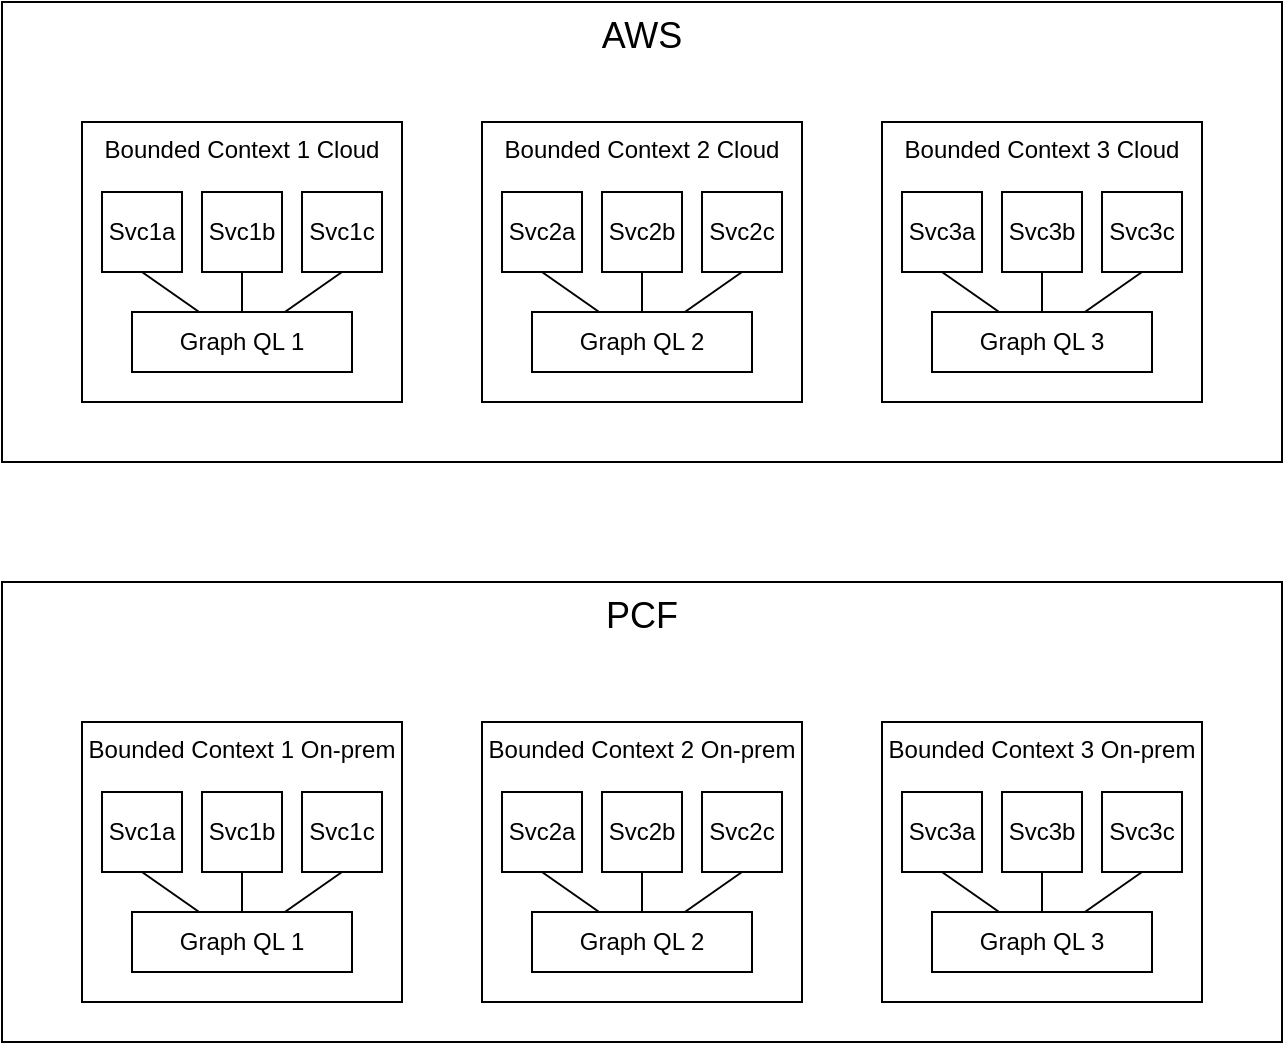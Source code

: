 <mxfile version="16.6.1" type="github"><diagram id="GpD1lW18Uth9PJgoYG_J" name="Page-1"><mxGraphModel dx="813" dy="435" grid="1" gridSize="10" guides="1" tooltips="1" connect="1" arrows="1" fold="1" page="1" pageScale="1" pageWidth="850" pageHeight="1100" math="0" shadow="0"><root><mxCell id="0"/><mxCell id="1" parent="0"/><mxCell id="sLS2jSAtp7sghTHQYRpZ-1" value="&lt;font style=&quot;font-size: 18px&quot;&gt;AWS&lt;/font&gt;" style="rounded=0;whiteSpace=wrap;html=1;verticalAlign=top;" vertex="1" parent="1"><mxGeometry x="80" y="60" width="640" height="230" as="geometry"/></mxCell><mxCell id="sLS2jSAtp7sghTHQYRpZ-3" value="" style="rounded=0;whiteSpace=wrap;html=1;" vertex="1" parent="1"><mxGeometry x="120" y="120" width="160" height="120" as="geometry"/></mxCell><mxCell id="sLS2jSAtp7sghTHQYRpZ-12" value="Svc1a" style="whiteSpace=wrap;html=1;aspect=fixed;" vertex="1" parent="1"><mxGeometry x="130" y="140" width="40" height="40" as="geometry"/></mxCell><mxCell id="sLS2jSAtp7sghTHQYRpZ-13" value="Svc1b" style="whiteSpace=wrap;html=1;aspect=fixed;" vertex="1" parent="1"><mxGeometry x="180" y="140" width="40" height="40" as="geometry"/></mxCell><mxCell id="sLS2jSAtp7sghTHQYRpZ-14" value="Svc1c" style="whiteSpace=wrap;html=1;aspect=fixed;" vertex="1" parent="1"><mxGeometry x="230" y="140" width="40" height="40" as="geometry"/></mxCell><mxCell id="sLS2jSAtp7sghTHQYRpZ-32" value="Graph QL 1" style="rounded=0;whiteSpace=wrap;html=1;" vertex="1" parent="1"><mxGeometry x="145" y="200" width="110" height="30" as="geometry"/></mxCell><mxCell id="sLS2jSAtp7sghTHQYRpZ-33" value="Bounded Context 1 Cloud" style="rounded=0;whiteSpace=wrap;html=1;verticalAlign=top;" vertex="1" parent="1"><mxGeometry x="120" y="120" width="160" height="140" as="geometry"/></mxCell><mxCell id="sLS2jSAtp7sghTHQYRpZ-34" value="Svc1a" style="whiteSpace=wrap;html=1;aspect=fixed;" vertex="1" parent="1"><mxGeometry x="130" y="155" width="40" height="40" as="geometry"/></mxCell><mxCell id="sLS2jSAtp7sghTHQYRpZ-35" value="Svc1b" style="whiteSpace=wrap;html=1;aspect=fixed;" vertex="1" parent="1"><mxGeometry x="180" y="155" width="40" height="40" as="geometry"/></mxCell><mxCell id="sLS2jSAtp7sghTHQYRpZ-36" value="Svc1c" style="whiteSpace=wrap;html=1;aspect=fixed;" vertex="1" parent="1"><mxGeometry x="230" y="155" width="40" height="40" as="geometry"/></mxCell><mxCell id="sLS2jSAtp7sghTHQYRpZ-37" value="Graph QL 1" style="rounded=0;whiteSpace=wrap;html=1;" vertex="1" parent="1"><mxGeometry x="145" y="215" width="110" height="30" as="geometry"/></mxCell><mxCell id="sLS2jSAtp7sghTHQYRpZ-48" value="" style="endArrow=none;html=1;rounded=0;entryX=0.5;entryY=1;entryDx=0;entryDy=0;" edge="1" parent="1" source="sLS2jSAtp7sghTHQYRpZ-37" target="sLS2jSAtp7sghTHQYRpZ-34"><mxGeometry width="50" height="50" relative="1" as="geometry"><mxPoint x="400" y="440" as="sourcePoint"/><mxPoint x="450" y="390" as="targetPoint"/></mxGeometry></mxCell><mxCell id="sLS2jSAtp7sghTHQYRpZ-51" value="" style="endArrow=none;html=1;rounded=0;" edge="1" parent="1" source="sLS2jSAtp7sghTHQYRpZ-37" target="sLS2jSAtp7sghTHQYRpZ-35"><mxGeometry width="50" height="50" relative="1" as="geometry"><mxPoint x="400" y="440" as="sourcePoint"/><mxPoint x="450" y="390" as="targetPoint"/></mxGeometry></mxCell><mxCell id="sLS2jSAtp7sghTHQYRpZ-52" value="" style="endArrow=none;html=1;rounded=0;entryX=0.5;entryY=1;entryDx=0;entryDy=0;" edge="1" parent="1" source="sLS2jSAtp7sghTHQYRpZ-37" target="sLS2jSAtp7sghTHQYRpZ-36"><mxGeometry width="50" height="50" relative="1" as="geometry"><mxPoint x="230" y="240" as="sourcePoint"/><mxPoint x="280" y="190" as="targetPoint"/></mxGeometry></mxCell><mxCell id="sLS2jSAtp7sghTHQYRpZ-61" value="Bounded Context 2 Cloud" style="rounded=0;whiteSpace=wrap;html=1;verticalAlign=top;" vertex="1" parent="1"><mxGeometry x="320" y="120" width="160" height="140" as="geometry"/></mxCell><mxCell id="sLS2jSAtp7sghTHQYRpZ-62" value="Svc2a" style="whiteSpace=wrap;html=1;aspect=fixed;" vertex="1" parent="1"><mxGeometry x="330" y="155" width="40" height="40" as="geometry"/></mxCell><mxCell id="sLS2jSAtp7sghTHQYRpZ-63" value="Svc2b" style="whiteSpace=wrap;html=1;aspect=fixed;" vertex="1" parent="1"><mxGeometry x="380" y="155" width="40" height="40" as="geometry"/></mxCell><mxCell id="sLS2jSAtp7sghTHQYRpZ-64" value="Svc2c" style="whiteSpace=wrap;html=1;aspect=fixed;" vertex="1" parent="1"><mxGeometry x="430" y="155" width="40" height="40" as="geometry"/></mxCell><mxCell id="sLS2jSAtp7sghTHQYRpZ-65" value="Graph QL 2" style="rounded=0;whiteSpace=wrap;html=1;" vertex="1" parent="1"><mxGeometry x="345" y="215" width="110" height="30" as="geometry"/></mxCell><mxCell id="sLS2jSAtp7sghTHQYRpZ-66" value="" style="endArrow=none;html=1;rounded=0;entryX=0.5;entryY=1;entryDx=0;entryDy=0;" edge="1" parent="1" source="sLS2jSAtp7sghTHQYRpZ-65" target="sLS2jSAtp7sghTHQYRpZ-62"><mxGeometry width="50" height="50" relative="1" as="geometry"><mxPoint x="600" y="440" as="sourcePoint"/><mxPoint x="650" y="390" as="targetPoint"/></mxGeometry></mxCell><mxCell id="sLS2jSAtp7sghTHQYRpZ-67" value="" style="endArrow=none;html=1;rounded=0;" edge="1" parent="1" source="sLS2jSAtp7sghTHQYRpZ-65" target="sLS2jSAtp7sghTHQYRpZ-63"><mxGeometry width="50" height="50" relative="1" as="geometry"><mxPoint x="600" y="440" as="sourcePoint"/><mxPoint x="650" y="390" as="targetPoint"/></mxGeometry></mxCell><mxCell id="sLS2jSAtp7sghTHQYRpZ-68" value="" style="endArrow=none;html=1;rounded=0;entryX=0.5;entryY=1;entryDx=0;entryDy=0;" edge="1" parent="1" source="sLS2jSAtp7sghTHQYRpZ-65" target="sLS2jSAtp7sghTHQYRpZ-64"><mxGeometry width="50" height="50" relative="1" as="geometry"><mxPoint x="430" y="240" as="sourcePoint"/><mxPoint x="480" y="190" as="targetPoint"/></mxGeometry></mxCell><mxCell id="sLS2jSAtp7sghTHQYRpZ-69" value="Bounded Context 3 Cloud" style="rounded=0;whiteSpace=wrap;html=1;verticalAlign=top;" vertex="1" parent="1"><mxGeometry x="520" y="120" width="160" height="140" as="geometry"/></mxCell><mxCell id="sLS2jSAtp7sghTHQYRpZ-70" value="Svc3a" style="whiteSpace=wrap;html=1;aspect=fixed;" vertex="1" parent="1"><mxGeometry x="530" y="155" width="40" height="40" as="geometry"/></mxCell><mxCell id="sLS2jSAtp7sghTHQYRpZ-71" value="Svc3b" style="whiteSpace=wrap;html=1;aspect=fixed;" vertex="1" parent="1"><mxGeometry x="580" y="155" width="40" height="40" as="geometry"/></mxCell><mxCell id="sLS2jSAtp7sghTHQYRpZ-72" value="Svc3c" style="whiteSpace=wrap;html=1;aspect=fixed;" vertex="1" parent="1"><mxGeometry x="630" y="155" width="40" height="40" as="geometry"/></mxCell><mxCell id="sLS2jSAtp7sghTHQYRpZ-73" value="Graph QL 3" style="rounded=0;whiteSpace=wrap;html=1;" vertex="1" parent="1"><mxGeometry x="545" y="215" width="110" height="30" as="geometry"/></mxCell><mxCell id="sLS2jSAtp7sghTHQYRpZ-74" value="" style="endArrow=none;html=1;rounded=0;entryX=0.5;entryY=1;entryDx=0;entryDy=0;" edge="1" parent="1" source="sLS2jSAtp7sghTHQYRpZ-73" target="sLS2jSAtp7sghTHQYRpZ-70"><mxGeometry width="50" height="50" relative="1" as="geometry"><mxPoint x="800" y="440" as="sourcePoint"/><mxPoint x="850" y="390" as="targetPoint"/></mxGeometry></mxCell><mxCell id="sLS2jSAtp7sghTHQYRpZ-75" value="" style="endArrow=none;html=1;rounded=0;" edge="1" parent="1" source="sLS2jSAtp7sghTHQYRpZ-73" target="sLS2jSAtp7sghTHQYRpZ-71"><mxGeometry width="50" height="50" relative="1" as="geometry"><mxPoint x="800" y="440" as="sourcePoint"/><mxPoint x="850" y="390" as="targetPoint"/></mxGeometry></mxCell><mxCell id="sLS2jSAtp7sghTHQYRpZ-76" value="" style="endArrow=none;html=1;rounded=0;entryX=0.5;entryY=1;entryDx=0;entryDy=0;" edge="1" parent="1" source="sLS2jSAtp7sghTHQYRpZ-73" target="sLS2jSAtp7sghTHQYRpZ-72"><mxGeometry width="50" height="50" relative="1" as="geometry"><mxPoint x="630" y="240" as="sourcePoint"/><mxPoint x="680" y="190" as="targetPoint"/></mxGeometry></mxCell><mxCell id="sLS2jSAtp7sghTHQYRpZ-79" value="&lt;font style=&quot;font-size: 18px&quot;&gt;PCF&lt;/font&gt;" style="rounded=0;whiteSpace=wrap;html=1;verticalAlign=top;" vertex="1" parent="1"><mxGeometry x="80" y="350" width="640" height="230" as="geometry"/></mxCell><mxCell id="sLS2jSAtp7sghTHQYRpZ-80" value="" style="rounded=0;whiteSpace=wrap;html=1;" vertex="1" parent="1"><mxGeometry x="120" y="420" width="160" height="120" as="geometry"/></mxCell><mxCell id="sLS2jSAtp7sghTHQYRpZ-81" value="Svc1a" style="whiteSpace=wrap;html=1;aspect=fixed;" vertex="1" parent="1"><mxGeometry x="130" y="440" width="40" height="40" as="geometry"/></mxCell><mxCell id="sLS2jSAtp7sghTHQYRpZ-82" value="Svc1b" style="whiteSpace=wrap;html=1;aspect=fixed;" vertex="1" parent="1"><mxGeometry x="180" y="440" width="40" height="40" as="geometry"/></mxCell><mxCell id="sLS2jSAtp7sghTHQYRpZ-83" value="Svc1c" style="whiteSpace=wrap;html=1;aspect=fixed;" vertex="1" parent="1"><mxGeometry x="230" y="440" width="40" height="40" as="geometry"/></mxCell><mxCell id="sLS2jSAtp7sghTHQYRpZ-84" value="Graph QL 1" style="rounded=0;whiteSpace=wrap;html=1;" vertex="1" parent="1"><mxGeometry x="145" y="500" width="110" height="30" as="geometry"/></mxCell><mxCell id="sLS2jSAtp7sghTHQYRpZ-85" value="Bounded Context 1 On-prem" style="rounded=0;whiteSpace=wrap;html=1;verticalAlign=top;" vertex="1" parent="1"><mxGeometry x="120" y="420" width="160" height="140" as="geometry"/></mxCell><mxCell id="sLS2jSAtp7sghTHQYRpZ-86" value="Svc1a" style="whiteSpace=wrap;html=1;aspect=fixed;" vertex="1" parent="1"><mxGeometry x="130" y="455" width="40" height="40" as="geometry"/></mxCell><mxCell id="sLS2jSAtp7sghTHQYRpZ-87" value="Svc1b" style="whiteSpace=wrap;html=1;aspect=fixed;" vertex="1" parent="1"><mxGeometry x="180" y="455" width="40" height="40" as="geometry"/></mxCell><mxCell id="sLS2jSAtp7sghTHQYRpZ-88" value="Svc1c" style="whiteSpace=wrap;html=1;aspect=fixed;" vertex="1" parent="1"><mxGeometry x="230" y="455" width="40" height="40" as="geometry"/></mxCell><mxCell id="sLS2jSAtp7sghTHQYRpZ-89" value="Graph QL 1" style="rounded=0;whiteSpace=wrap;html=1;" vertex="1" parent="1"><mxGeometry x="145" y="515" width="110" height="30" as="geometry"/></mxCell><mxCell id="sLS2jSAtp7sghTHQYRpZ-90" value="" style="endArrow=none;html=1;rounded=0;entryX=0.5;entryY=1;entryDx=0;entryDy=0;" edge="1" parent="1" source="sLS2jSAtp7sghTHQYRpZ-89" target="sLS2jSAtp7sghTHQYRpZ-86"><mxGeometry width="50" height="50" relative="1" as="geometry"><mxPoint x="400" y="740" as="sourcePoint"/><mxPoint x="450" y="690" as="targetPoint"/></mxGeometry></mxCell><mxCell id="sLS2jSAtp7sghTHQYRpZ-91" value="" style="endArrow=none;html=1;rounded=0;" edge="1" parent="1" source="sLS2jSAtp7sghTHQYRpZ-89" target="sLS2jSAtp7sghTHQYRpZ-87"><mxGeometry width="50" height="50" relative="1" as="geometry"><mxPoint x="400" y="740" as="sourcePoint"/><mxPoint x="450" y="690" as="targetPoint"/></mxGeometry></mxCell><mxCell id="sLS2jSAtp7sghTHQYRpZ-92" value="" style="endArrow=none;html=1;rounded=0;entryX=0.5;entryY=1;entryDx=0;entryDy=0;" edge="1" parent="1" source="sLS2jSAtp7sghTHQYRpZ-89" target="sLS2jSAtp7sghTHQYRpZ-88"><mxGeometry width="50" height="50" relative="1" as="geometry"><mxPoint x="230" y="540" as="sourcePoint"/><mxPoint x="280" y="490" as="targetPoint"/></mxGeometry></mxCell><mxCell id="sLS2jSAtp7sghTHQYRpZ-93" value="Bounded Context 2 On-prem" style="rounded=0;whiteSpace=wrap;html=1;verticalAlign=top;" vertex="1" parent="1"><mxGeometry x="320" y="420" width="160" height="140" as="geometry"/></mxCell><mxCell id="sLS2jSAtp7sghTHQYRpZ-94" value="Svc2a" style="whiteSpace=wrap;html=1;aspect=fixed;" vertex="1" parent="1"><mxGeometry x="330" y="455" width="40" height="40" as="geometry"/></mxCell><mxCell id="sLS2jSAtp7sghTHQYRpZ-95" value="Svc2b" style="whiteSpace=wrap;html=1;aspect=fixed;" vertex="1" parent="1"><mxGeometry x="380" y="455" width="40" height="40" as="geometry"/></mxCell><mxCell id="sLS2jSAtp7sghTHQYRpZ-96" value="Svc2c" style="whiteSpace=wrap;html=1;aspect=fixed;" vertex="1" parent="1"><mxGeometry x="430" y="455" width="40" height="40" as="geometry"/></mxCell><mxCell id="sLS2jSAtp7sghTHQYRpZ-97" value="Graph QL 2" style="rounded=0;whiteSpace=wrap;html=1;" vertex="1" parent="1"><mxGeometry x="345" y="515" width="110" height="30" as="geometry"/></mxCell><mxCell id="sLS2jSAtp7sghTHQYRpZ-98" value="" style="endArrow=none;html=1;rounded=0;entryX=0.5;entryY=1;entryDx=0;entryDy=0;" edge="1" parent="1" source="sLS2jSAtp7sghTHQYRpZ-97" target="sLS2jSAtp7sghTHQYRpZ-94"><mxGeometry width="50" height="50" relative="1" as="geometry"><mxPoint x="600" y="740" as="sourcePoint"/><mxPoint x="650" y="690" as="targetPoint"/></mxGeometry></mxCell><mxCell id="sLS2jSAtp7sghTHQYRpZ-99" value="" style="endArrow=none;html=1;rounded=0;" edge="1" parent="1" source="sLS2jSAtp7sghTHQYRpZ-97" target="sLS2jSAtp7sghTHQYRpZ-95"><mxGeometry width="50" height="50" relative="1" as="geometry"><mxPoint x="600" y="740" as="sourcePoint"/><mxPoint x="650" y="690" as="targetPoint"/></mxGeometry></mxCell><mxCell id="sLS2jSAtp7sghTHQYRpZ-100" value="" style="endArrow=none;html=1;rounded=0;entryX=0.5;entryY=1;entryDx=0;entryDy=0;" edge="1" parent="1" source="sLS2jSAtp7sghTHQYRpZ-97" target="sLS2jSAtp7sghTHQYRpZ-96"><mxGeometry width="50" height="50" relative="1" as="geometry"><mxPoint x="430" y="540" as="sourcePoint"/><mxPoint x="480" y="490" as="targetPoint"/></mxGeometry></mxCell><mxCell id="sLS2jSAtp7sghTHQYRpZ-101" value="Bounded Context 3 On-prem" style="rounded=0;whiteSpace=wrap;html=1;verticalAlign=top;" vertex="1" parent="1"><mxGeometry x="520" y="420" width="160" height="140" as="geometry"/></mxCell><mxCell id="sLS2jSAtp7sghTHQYRpZ-102" value="Svc3a" style="whiteSpace=wrap;html=1;aspect=fixed;" vertex="1" parent="1"><mxGeometry x="530" y="455" width="40" height="40" as="geometry"/></mxCell><mxCell id="sLS2jSAtp7sghTHQYRpZ-103" value="Svc3b" style="whiteSpace=wrap;html=1;aspect=fixed;" vertex="1" parent="1"><mxGeometry x="580" y="455" width="40" height="40" as="geometry"/></mxCell><mxCell id="sLS2jSAtp7sghTHQYRpZ-104" value="Svc3c" style="whiteSpace=wrap;html=1;aspect=fixed;" vertex="1" parent="1"><mxGeometry x="630" y="455" width="40" height="40" as="geometry"/></mxCell><mxCell id="sLS2jSAtp7sghTHQYRpZ-105" value="Graph QL 3" style="rounded=0;whiteSpace=wrap;html=1;" vertex="1" parent="1"><mxGeometry x="545" y="515" width="110" height="30" as="geometry"/></mxCell><mxCell id="sLS2jSAtp7sghTHQYRpZ-106" value="" style="endArrow=none;html=1;rounded=0;entryX=0.5;entryY=1;entryDx=0;entryDy=0;" edge="1" parent="1" source="sLS2jSAtp7sghTHQYRpZ-105" target="sLS2jSAtp7sghTHQYRpZ-102"><mxGeometry width="50" height="50" relative="1" as="geometry"><mxPoint x="800" y="740" as="sourcePoint"/><mxPoint x="850" y="690" as="targetPoint"/></mxGeometry></mxCell><mxCell id="sLS2jSAtp7sghTHQYRpZ-107" value="" style="endArrow=none;html=1;rounded=0;" edge="1" parent="1" source="sLS2jSAtp7sghTHQYRpZ-105" target="sLS2jSAtp7sghTHQYRpZ-103"><mxGeometry width="50" height="50" relative="1" as="geometry"><mxPoint x="800" y="740" as="sourcePoint"/><mxPoint x="850" y="690" as="targetPoint"/></mxGeometry></mxCell><mxCell id="sLS2jSAtp7sghTHQYRpZ-108" value="" style="endArrow=none;html=1;rounded=0;entryX=0.5;entryY=1;entryDx=0;entryDy=0;" edge="1" parent="1" source="sLS2jSAtp7sghTHQYRpZ-105" target="sLS2jSAtp7sghTHQYRpZ-104"><mxGeometry width="50" height="50" relative="1" as="geometry"><mxPoint x="630" y="540" as="sourcePoint"/><mxPoint x="680" y="490" as="targetPoint"/></mxGeometry></mxCell></root></mxGraphModel></diagram></mxfile>
